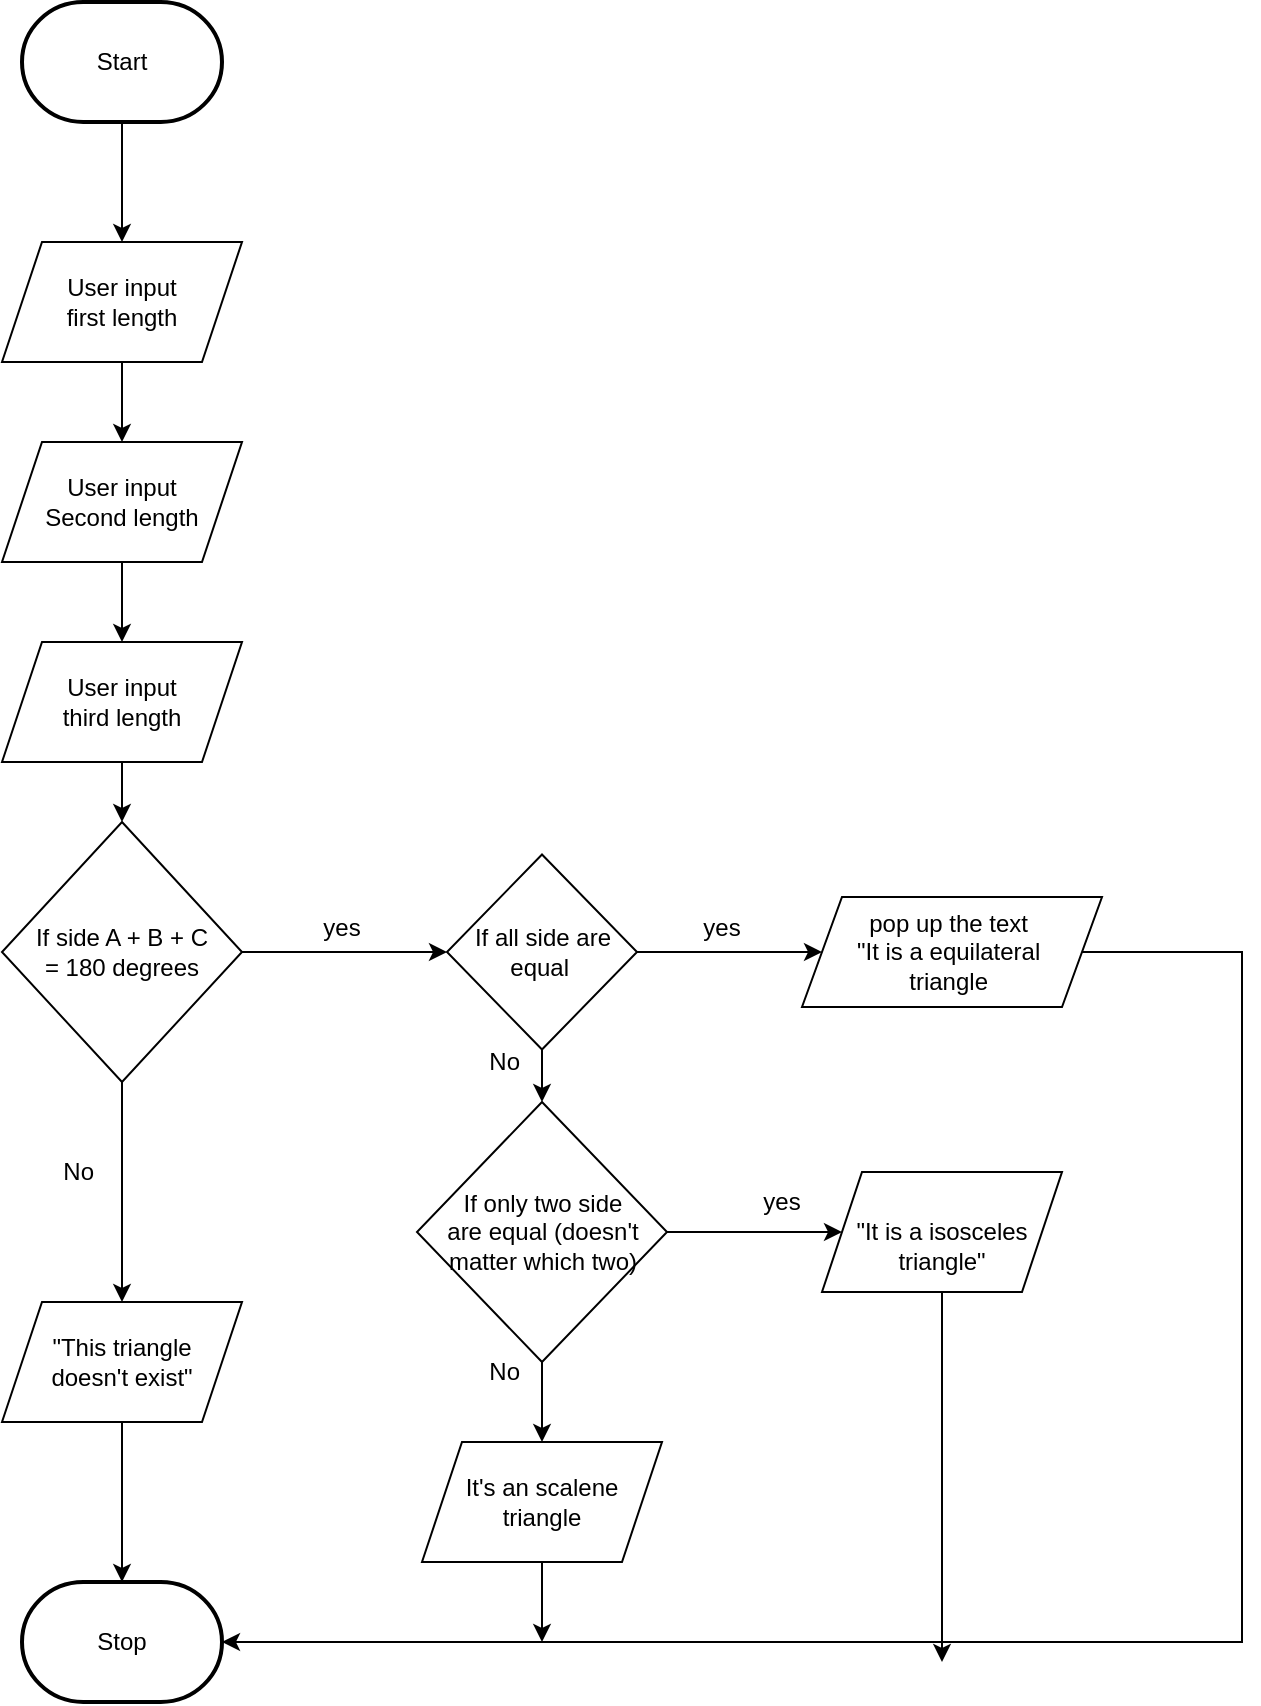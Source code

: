 <mxfile>
    <diagram id="HIP3nbAZw_EuaXWnEj3U" name="Page-1">
        <mxGraphModel dx="832" dy="399" grid="1" gridSize="10" guides="1" tooltips="1" connect="1" arrows="1" fold="1" page="1" pageScale="1" pageWidth="850" pageHeight="1100" math="0" shadow="0">
            <root>
                <mxCell id="0"/>
                <mxCell id="1" parent="0"/>
                <mxCell id="5" style="edgeStyle=none;html=1;" edge="1" parent="1" source="2" target="4">
                    <mxGeometry relative="1" as="geometry"/>
                </mxCell>
                <mxCell id="2" value="Start" style="strokeWidth=2;html=1;shape=mxgraph.flowchart.terminator;whiteSpace=wrap;" parent="1" vertex="1">
                    <mxGeometry x="160" y="20" width="100" height="60" as="geometry"/>
                </mxCell>
                <mxCell id="3" value="Stop" style="strokeWidth=2;html=1;shape=mxgraph.flowchart.terminator;whiteSpace=wrap;" parent="1" vertex="1">
                    <mxGeometry x="160" y="810" width="100" height="60" as="geometry"/>
                </mxCell>
                <mxCell id="12" style="edgeStyle=none;html=1;entryX=0.5;entryY=0;entryDx=0;entryDy=0;" edge="1" parent="1" source="4" target="6">
                    <mxGeometry relative="1" as="geometry"/>
                </mxCell>
                <mxCell id="4" value="User input &lt;br&gt;first length" style="shape=parallelogram;perimeter=parallelogramPerimeter;whiteSpace=wrap;html=1;fixedSize=1;" vertex="1" parent="1">
                    <mxGeometry x="150" y="140" width="120" height="60" as="geometry"/>
                </mxCell>
                <mxCell id="11" style="edgeStyle=none;html=1;" edge="1" parent="1" source="6" target="10">
                    <mxGeometry relative="1" as="geometry"/>
                </mxCell>
                <mxCell id="6" value="User input&lt;br&gt;Second length" style="shape=parallelogram;perimeter=parallelogramPerimeter;whiteSpace=wrap;html=1;fixedSize=1;" vertex="1" parent="1">
                    <mxGeometry x="150" y="240" width="120" height="60" as="geometry"/>
                </mxCell>
                <mxCell id="14" style="edgeStyle=none;html=1;entryX=0.5;entryY=0;entryDx=0;entryDy=0;" edge="1" parent="1" source="10" target="13">
                    <mxGeometry relative="1" as="geometry"/>
                </mxCell>
                <mxCell id="10" value="User input&lt;br&gt;third length" style="shape=parallelogram;perimeter=parallelogramPerimeter;whiteSpace=wrap;html=1;fixedSize=1;" vertex="1" parent="1">
                    <mxGeometry x="150" y="340" width="120" height="60" as="geometry"/>
                </mxCell>
                <mxCell id="16" style="edgeStyle=none;html=1;entryX=0.5;entryY=0;entryDx=0;entryDy=0;" edge="1" parent="1" source="13" target="15">
                    <mxGeometry relative="1" as="geometry"/>
                </mxCell>
                <mxCell id="35" style="edgeStyle=orthogonalEdgeStyle;rounded=0;html=1;entryX=0;entryY=0.5;entryDx=0;entryDy=0;" edge="1" parent="1" source="13" target="21">
                    <mxGeometry relative="1" as="geometry"/>
                </mxCell>
                <mxCell id="13" value="If side A + B + C &lt;br&gt;= 180 degrees" style="rhombus;whiteSpace=wrap;html=1;" vertex="1" parent="1">
                    <mxGeometry x="150" y="430" width="120" height="130" as="geometry"/>
                </mxCell>
                <mxCell id="17" style="edgeStyle=none;html=1;" edge="1" parent="1" source="15" target="3">
                    <mxGeometry relative="1" as="geometry"/>
                </mxCell>
                <mxCell id="15" value="&quot;This triangle &lt;br&gt;doesn't exist&quot;" style="shape=parallelogram;perimeter=parallelogramPerimeter;whiteSpace=wrap;html=1;fixedSize=1;" vertex="1" parent="1">
                    <mxGeometry x="150" y="670" width="120" height="60" as="geometry"/>
                </mxCell>
                <mxCell id="18" value="No&amp;nbsp;" style="text;html=1;strokeColor=none;fillColor=none;align=center;verticalAlign=middle;whiteSpace=wrap;rounded=0;" vertex="1" parent="1">
                    <mxGeometry x="160" y="590" width="60" height="30" as="geometry"/>
                </mxCell>
                <mxCell id="47" style="edgeStyle=orthogonalEdgeStyle;rounded=0;html=1;entryX=1;entryY=0.5;entryDx=0;entryDy=0;entryPerimeter=0;" edge="1" parent="1" source="19" target="3">
                    <mxGeometry relative="1" as="geometry">
                        <Array as="points">
                            <mxPoint x="770" y="495"/>
                            <mxPoint x="770" y="840"/>
                        </Array>
                    </mxGeometry>
                </mxCell>
                <mxCell id="19" value="pop up the text&amp;nbsp;&lt;br&gt;&quot;It is a equilateral&amp;nbsp;&lt;br&gt;triangle&amp;nbsp;" style="shape=parallelogram;perimeter=parallelogramPerimeter;whiteSpace=wrap;html=1;fixedSize=1;" vertex="1" parent="1">
                    <mxGeometry x="550" y="467.5" width="150" height="55" as="geometry"/>
                </mxCell>
                <mxCell id="41" style="edgeStyle=orthogonalEdgeStyle;rounded=0;html=1;" edge="1" parent="1" source="20" target="39">
                    <mxGeometry relative="1" as="geometry"/>
                </mxCell>
                <mxCell id="50" style="edgeStyle=orthogonalEdgeStyle;rounded=0;html=1;" edge="1" parent="1" source="20" target="49">
                    <mxGeometry relative="1" as="geometry"/>
                </mxCell>
                <mxCell id="20" value="If only two side &lt;br&gt;are equal (doesn't &lt;br&gt;matter which two)" style="rhombus;whiteSpace=wrap;html=1;" vertex="1" parent="1">
                    <mxGeometry x="357.5" y="570" width="125" height="130" as="geometry"/>
                </mxCell>
                <mxCell id="34" style="edgeStyle=orthogonalEdgeStyle;rounded=0;html=1;" edge="1" parent="1" source="21" target="19">
                    <mxGeometry relative="1" as="geometry"/>
                </mxCell>
                <mxCell id="38" style="edgeStyle=orthogonalEdgeStyle;rounded=0;html=1;" edge="1" parent="1" source="21">
                    <mxGeometry relative="1" as="geometry">
                        <mxPoint x="420" y="570" as="targetPoint"/>
                    </mxGeometry>
                </mxCell>
                <mxCell id="21" value="If all side are equal&amp;nbsp;" style="rhombus;whiteSpace=wrap;html=1;" vertex="1" parent="1">
                    <mxGeometry x="372.5" y="446.25" width="95" height="97.5" as="geometry"/>
                </mxCell>
                <mxCell id="36" value="yes" style="text;html=1;strokeColor=none;fillColor=none;align=center;verticalAlign=middle;whiteSpace=wrap;rounded=0;" vertex="1" parent="1">
                    <mxGeometry x="290" y="467.5" width="60" height="30" as="geometry"/>
                </mxCell>
                <mxCell id="37" value="yes" style="text;html=1;strokeColor=none;fillColor=none;align=center;verticalAlign=middle;whiteSpace=wrap;rounded=0;" vertex="1" parent="1">
                    <mxGeometry x="480" y="467.5" width="60" height="30" as="geometry"/>
                </mxCell>
                <mxCell id="54" style="edgeStyle=orthogonalEdgeStyle;rounded=0;html=1;" edge="1" parent="1" source="39">
                    <mxGeometry relative="1" as="geometry">
                        <mxPoint x="420" y="840" as="targetPoint"/>
                    </mxGeometry>
                </mxCell>
                <mxCell id="39" value="It's an scalene triangle" style="shape=parallelogram;perimeter=parallelogramPerimeter;whiteSpace=wrap;html=1;fixedSize=1;" vertex="1" parent="1">
                    <mxGeometry x="360" y="740" width="120" height="60" as="geometry"/>
                </mxCell>
                <mxCell id="43" value="No&amp;nbsp;" style="text;html=1;strokeColor=none;fillColor=none;align=center;verticalAlign=middle;whiteSpace=wrap;rounded=0;" vertex="1" parent="1">
                    <mxGeometry x="372.5" y="535" width="60" height="30" as="geometry"/>
                </mxCell>
                <mxCell id="44" value="No&amp;nbsp;" style="text;html=1;strokeColor=none;fillColor=none;align=center;verticalAlign=middle;whiteSpace=wrap;rounded=0;" vertex="1" parent="1">
                    <mxGeometry x="372.5" y="690" width="60" height="30" as="geometry"/>
                </mxCell>
                <mxCell id="51" style="edgeStyle=orthogonalEdgeStyle;rounded=0;html=1;" edge="1" parent="1" source="49">
                    <mxGeometry relative="1" as="geometry">
                        <mxPoint x="620" y="850" as="targetPoint"/>
                    </mxGeometry>
                </mxCell>
                <mxCell id="49" value="&lt;br&gt;&quot;It is a isosceles triangle&quot;" style="shape=parallelogram;perimeter=parallelogramPerimeter;whiteSpace=wrap;html=1;fixedSize=1;" vertex="1" parent="1">
                    <mxGeometry x="560" y="605" width="120" height="60" as="geometry"/>
                </mxCell>
                <mxCell id="52" value="yes" style="text;html=1;strokeColor=none;fillColor=none;align=center;verticalAlign=middle;whiteSpace=wrap;rounded=0;" vertex="1" parent="1">
                    <mxGeometry x="510" y="605" width="60" height="30" as="geometry"/>
                </mxCell>
            </root>
        </mxGraphModel>
    </diagram>
</mxfile>